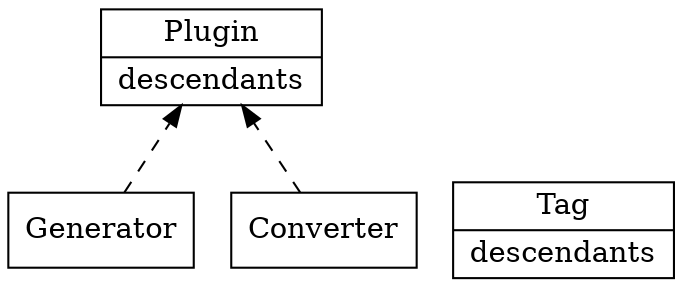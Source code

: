 digraph Jekyll {
    node [shape=record];
    rankdir = "BT";

    Plugin[label = "{<f0> Plugin|<f1> descendants}"];
    Generator[label = "{<f0> Generator}"];
    Converter;
    Tag[label = "{<f0> Tag|<f1> descendants}"];
    Generator -> Plugin[style="dashed"];
    Converter -> Plugin[style="dashed"]
}